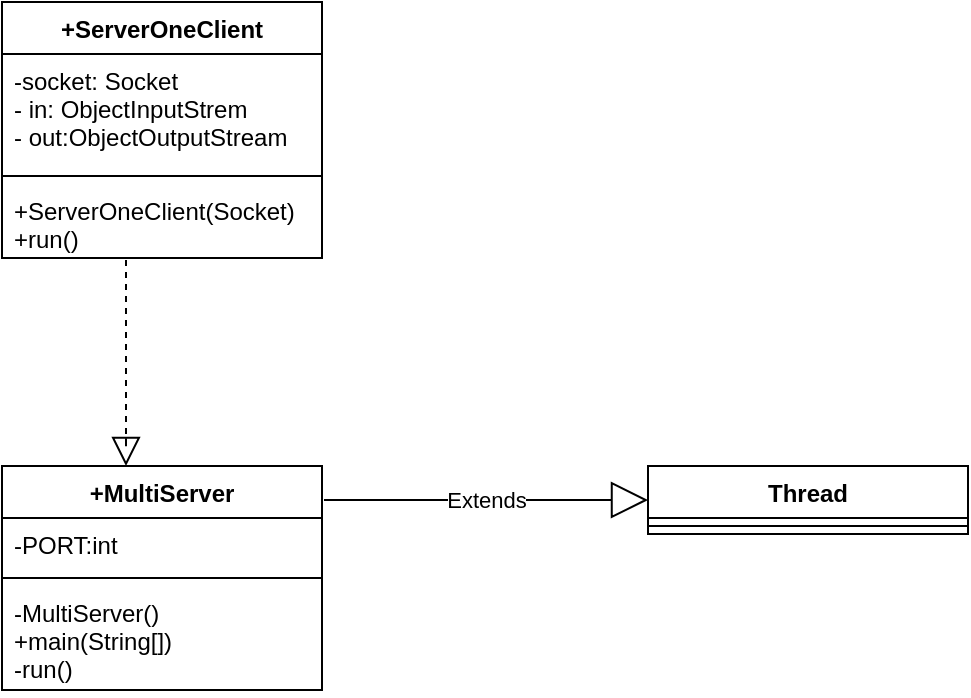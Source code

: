 <mxfile version="15.1.2" type="device"><diagram id="mRdxpg7fdQLxNroUkJQR" name="Page-1"><mxGraphModel dx="508" dy="535" grid="0" gridSize="10" guides="1" tooltips="1" connect="1" arrows="1" fold="1" page="1" pageScale="1" pageWidth="827" pageHeight="1169" background="#ffffff" math="0" shadow="0"><root><mxCell id="0"/><mxCell id="1" parent="0"/><mxCell id="xNFgeiqdBz0U0Vefp0m0-1" value="+ServerOneClient" style="swimlane;fontStyle=1;align=center;verticalAlign=top;childLayout=stackLayout;horizontal=1;startSize=26;horizontalStack=0;resizeParent=1;resizeParentMax=0;resizeLast=0;collapsible=1;marginBottom=0;" vertex="1" parent="1"><mxGeometry x="199" y="50" width="160" height="128" as="geometry"/></mxCell><mxCell id="xNFgeiqdBz0U0Vefp0m0-2" value="-socket: Socket&#xA;- in: ObjectInputStrem&#xA;- out:ObjectOutputStream&#xA;" style="text;strokeColor=none;fillColor=none;align=left;verticalAlign=top;spacingLeft=4;spacingRight=4;overflow=hidden;rotatable=0;points=[[0,0.5],[1,0.5]];portConstraint=eastwest;" vertex="1" parent="xNFgeiqdBz0U0Vefp0m0-1"><mxGeometry y="26" width="160" height="57" as="geometry"/></mxCell><mxCell id="xNFgeiqdBz0U0Vefp0m0-3" value="" style="line;strokeWidth=1;fillColor=none;align=left;verticalAlign=middle;spacingTop=-1;spacingLeft=3;spacingRight=3;rotatable=0;labelPosition=right;points=[];portConstraint=eastwest;" vertex="1" parent="xNFgeiqdBz0U0Vefp0m0-1"><mxGeometry y="83" width="160" height="8" as="geometry"/></mxCell><mxCell id="xNFgeiqdBz0U0Vefp0m0-4" value="+ServerOneClient(Socket)&#xA;+run()&#xA;" style="text;strokeColor=none;fillColor=none;align=left;verticalAlign=top;spacingLeft=4;spacingRight=4;overflow=hidden;rotatable=0;points=[[0,0.5],[1,0.5]];portConstraint=eastwest;" vertex="1" parent="xNFgeiqdBz0U0Vefp0m0-1"><mxGeometry y="91" width="160" height="37" as="geometry"/></mxCell><mxCell id="xNFgeiqdBz0U0Vefp0m0-5" value="+MultiServer" style="swimlane;fontStyle=1;align=center;verticalAlign=top;childLayout=stackLayout;horizontal=1;startSize=26;horizontalStack=0;resizeParent=1;resizeParentMax=0;resizeLast=0;collapsible=1;marginBottom=0;" vertex="1" parent="1"><mxGeometry x="199" y="282" width="160" height="112" as="geometry"/></mxCell><mxCell id="xNFgeiqdBz0U0Vefp0m0-6" value="-PORT:int" style="text;strokeColor=none;fillColor=none;align=left;verticalAlign=top;spacingLeft=4;spacingRight=4;overflow=hidden;rotatable=0;points=[[0,0.5],[1,0.5]];portConstraint=eastwest;" vertex="1" parent="xNFgeiqdBz0U0Vefp0m0-5"><mxGeometry y="26" width="160" height="26" as="geometry"/></mxCell><mxCell id="xNFgeiqdBz0U0Vefp0m0-7" value="" style="line;strokeWidth=1;fillColor=none;align=left;verticalAlign=middle;spacingTop=-1;spacingLeft=3;spacingRight=3;rotatable=0;labelPosition=right;points=[];portConstraint=eastwest;" vertex="1" parent="xNFgeiqdBz0U0Vefp0m0-5"><mxGeometry y="52" width="160" height="8" as="geometry"/></mxCell><mxCell id="xNFgeiqdBz0U0Vefp0m0-8" value="-MultiServer()&#xA;+main(String[])&#xA;-run()&#xA;" style="text;strokeColor=none;fillColor=none;align=left;verticalAlign=top;spacingLeft=4;spacingRight=4;overflow=hidden;rotatable=0;points=[[0,0.5],[1,0.5]];portConstraint=eastwest;" vertex="1" parent="xNFgeiqdBz0U0Vefp0m0-5"><mxGeometry y="60" width="160" height="52" as="geometry"/></mxCell><mxCell id="xNFgeiqdBz0U0Vefp0m0-9" value="" style="endArrow=block;dashed=1;endFill=0;endSize=12;html=1;" edge="1" parent="1"><mxGeometry width="160" relative="1" as="geometry"><mxPoint x="261" y="179" as="sourcePoint"/><mxPoint x="261" y="282" as="targetPoint"/><Array as="points"><mxPoint x="261" y="276"/></Array></mxGeometry></mxCell><mxCell id="xNFgeiqdBz0U0Vefp0m0-10" value="Thread" style="swimlane;fontStyle=1;align=center;verticalAlign=top;childLayout=stackLayout;horizontal=1;startSize=26;horizontalStack=0;resizeParent=1;resizeParentMax=0;resizeLast=0;collapsible=1;marginBottom=0;" vertex="1" parent="1"><mxGeometry x="522" y="282" width="160" height="34" as="geometry"/></mxCell><mxCell id="xNFgeiqdBz0U0Vefp0m0-12" value="" style="line;strokeWidth=1;fillColor=none;align=left;verticalAlign=middle;spacingTop=-1;spacingLeft=3;spacingRight=3;rotatable=0;labelPosition=right;points=[];portConstraint=eastwest;" vertex="1" parent="xNFgeiqdBz0U0Vefp0m0-10"><mxGeometry y="26" width="160" height="8" as="geometry"/></mxCell><mxCell id="xNFgeiqdBz0U0Vefp0m0-14" value="Extends" style="endArrow=block;endSize=16;endFill=0;html=1;entryX=0;entryY=0.5;entryDx=0;entryDy=0;" edge="1" parent="1" target="xNFgeiqdBz0U0Vefp0m0-10"><mxGeometry width="160" relative="1" as="geometry"><mxPoint x="360" y="299" as="sourcePoint"/><mxPoint x="579" y="276" as="targetPoint"/></mxGeometry></mxCell></root></mxGraphModel></diagram></mxfile>